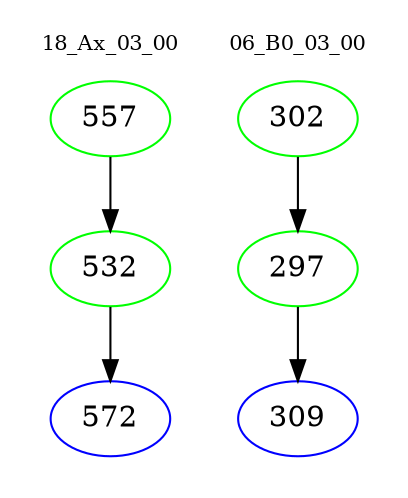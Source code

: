 digraph{
subgraph cluster_0 {
color = white
label = "18_Ax_03_00";
fontsize=10;
T0_557 [label="557", color="green"]
T0_557 -> T0_532 [color="black"]
T0_532 [label="532", color="green"]
T0_532 -> T0_572 [color="black"]
T0_572 [label="572", color="blue"]
}
subgraph cluster_1 {
color = white
label = "06_B0_03_00";
fontsize=10;
T1_302 [label="302", color="green"]
T1_302 -> T1_297 [color="black"]
T1_297 [label="297", color="green"]
T1_297 -> T1_309 [color="black"]
T1_309 [label="309", color="blue"]
}
}
